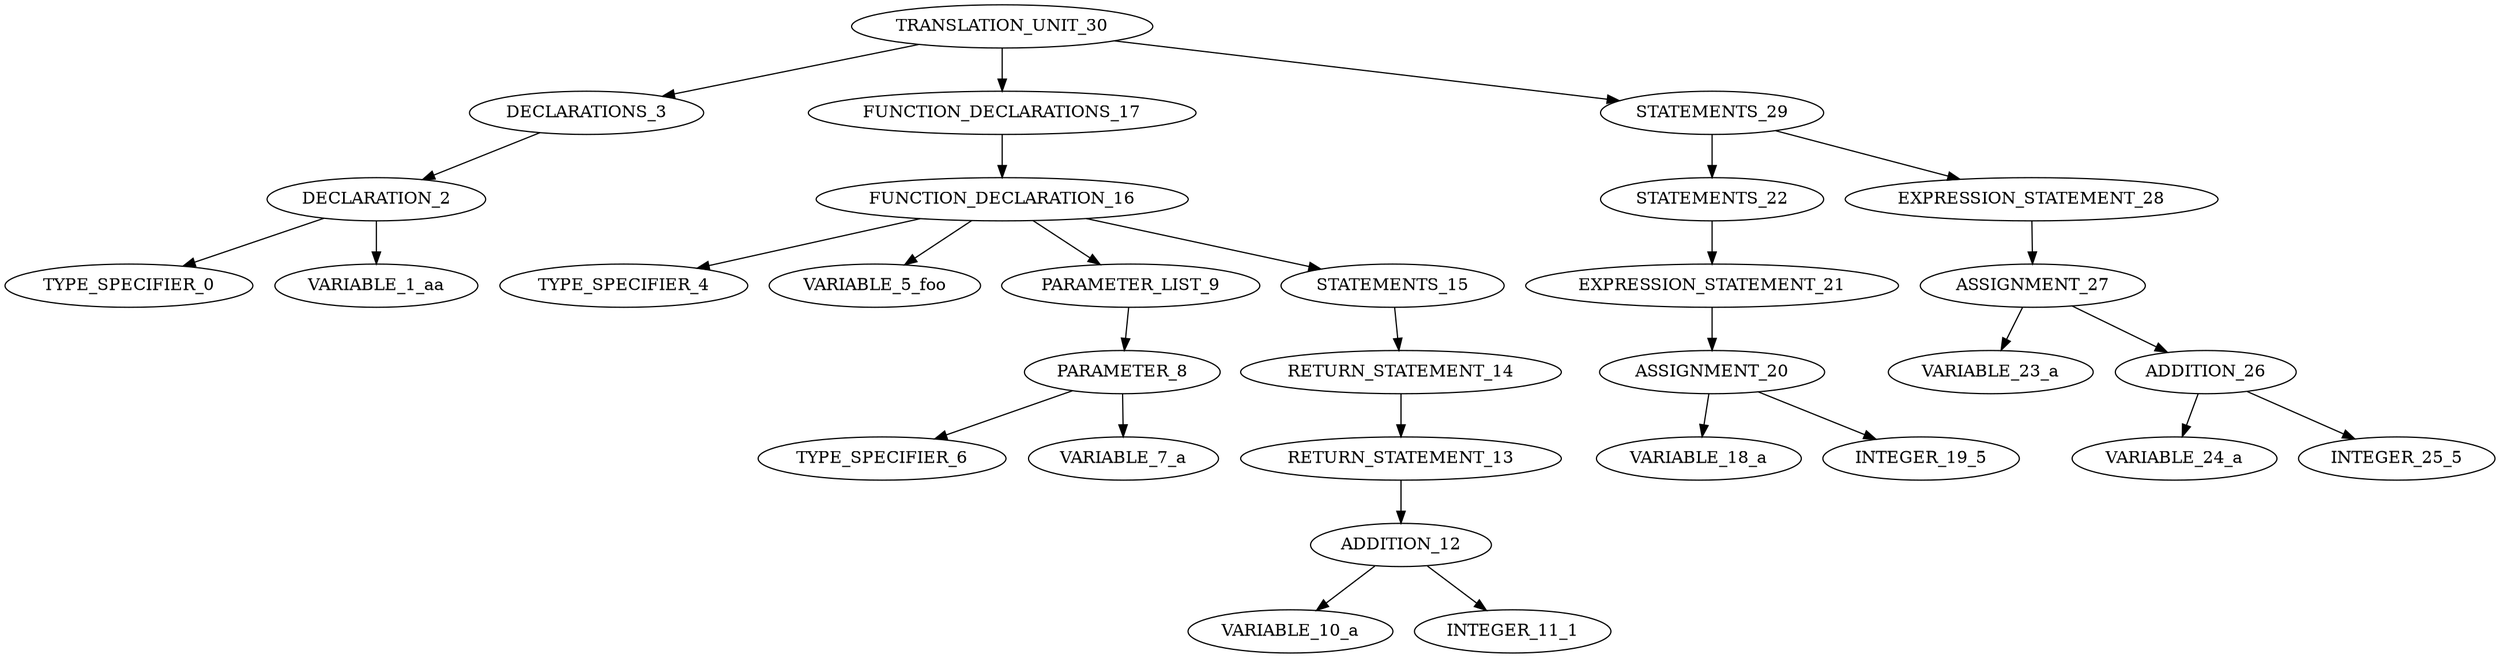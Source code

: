 digraph G{
"TRANSLATION_UNIT_30" -> "DECLARATIONS_3"
"DECLARATIONS_3" -> "DECLARATION_2"
"DECLARATION_2" -> "TYPE_SPECIFIER_0"
"DECLARATION_2" -> "VARIABLE_1_aa"
"TRANSLATION_UNIT_30" -> "FUNCTION_DECLARATIONS_17"
"FUNCTION_DECLARATIONS_17" -> "FUNCTION_DECLARATION_16"
"FUNCTION_DECLARATION_16" -> "TYPE_SPECIFIER_4"
"FUNCTION_DECLARATION_16" -> "VARIABLE_5_foo"
"FUNCTION_DECLARATION_16" -> "PARAMETER_LIST_9"
"PARAMETER_LIST_9" -> "PARAMETER_8"
"PARAMETER_8" -> "TYPE_SPECIFIER_6"
"PARAMETER_8" -> "VARIABLE_7_a"
"FUNCTION_DECLARATION_16" -> "STATEMENTS_15"
"STATEMENTS_15" -> "RETURN_STATEMENT_14"
"RETURN_STATEMENT_14" -> "RETURN_STATEMENT_13"
"RETURN_STATEMENT_13" -> "ADDITION_12"
"ADDITION_12" -> "VARIABLE_10_a"
"ADDITION_12" -> "INTEGER_11_1"
"TRANSLATION_UNIT_30" -> "STATEMENTS_29"
"STATEMENTS_29" -> "STATEMENTS_22"
"STATEMENTS_22" -> "EXPRESSION_STATEMENT_21"
"EXPRESSION_STATEMENT_21" -> "ASSIGNMENT_20"
"ASSIGNMENT_20" -> "VARIABLE_18_a"
"ASSIGNMENT_20" -> "INTEGER_19_5"
"STATEMENTS_29" -> "EXPRESSION_STATEMENT_28"
"EXPRESSION_STATEMENT_28" -> "ASSIGNMENT_27"
"ASSIGNMENT_27" -> "VARIABLE_23_a"
"ASSIGNMENT_27" -> "ADDITION_26"
"ADDITION_26" -> "VARIABLE_24_a"
"ADDITION_26" -> "INTEGER_25_5"
}
